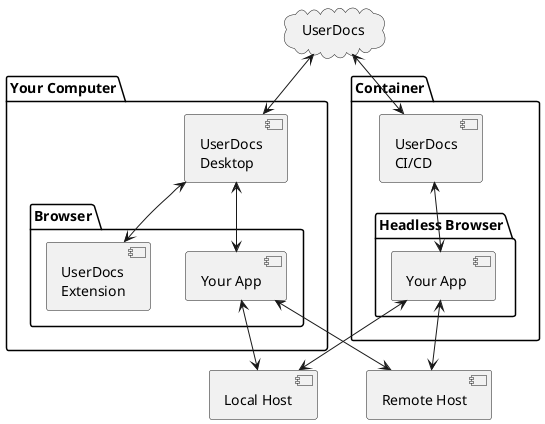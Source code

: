 @startuml
  cloud "UserDocs"

  package "Your Computer" {
    ["UserDocs\nDesktop"]
    [UserDocs] <-down-> ["UserDocs\nDesktop"]

    package "Browser" {
      [Your App]
      ["UserDocs\nExtension"]
      ["UserDocs\nDesktop"] <-> [Your App]
      ["UserDocs\nDesktop"] <-down-> ["UserDocs\nExtension"]
    }
  }

  package "Container" {
    ["UserDocs\nCI/CD"]
    [UserDocs] <-down-> ["UserDocs\nCI/CD"]

    package "Headless Browser" {
      ["Your App "]
      ["UserDocs\nCI/CD"] <-down-> ["Your App "]
    }
  }

  [Local Host]
  [Remote Host]
  ["Your App "] <-down-> [Local Host]
  ["Your App "] <-down-> [Remote Host]
  [Your App] <-down-> [Local Host]
  [Your App] <-down-> [Remote Host]

@enduml